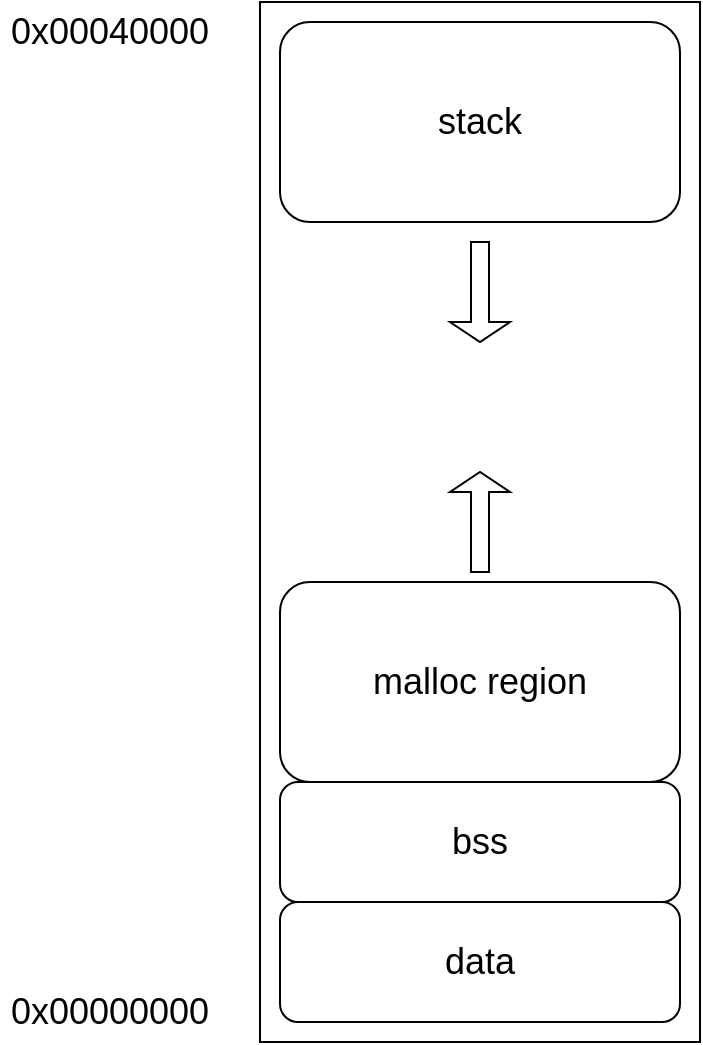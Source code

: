 <mxfile version="15.4.0" type="device"><diagram id="zv3L2fQhJHkKvg3-ZUnu" name="Page-1"><mxGraphModel dx="791" dy="612" grid="1" gridSize="10" guides="1" tooltips="1" connect="1" arrows="1" fold="1" page="1" pageScale="1" pageWidth="1100" pageHeight="850" math="0" shadow="0"><root><mxCell id="0"/><mxCell id="1" parent="0"/><mxCell id="2Qcr-M8htWji5Zb4cpgB-7" value="" style="rounded=0;whiteSpace=wrap;html=1;fontSize=18;" parent="1" vertex="1"><mxGeometry x="190" y="120" width="220" height="520" as="geometry"/></mxCell><mxCell id="2Qcr-M8htWji5Zb4cpgB-2" value="0x00000000" style="text;html=1;strokeColor=none;fillColor=none;align=center;verticalAlign=middle;whiteSpace=wrap;rounded=0;fontSize=18;" parent="1" vertex="1"><mxGeometry x="60" y="610" width="110" height="30" as="geometry"/></mxCell><mxCell id="2Qcr-M8htWji5Zb4cpgB-3" value="data" style="rounded=1;whiteSpace=wrap;html=1;fontSize=18;" parent="1" vertex="1"><mxGeometry x="200" y="570" width="200" height="60" as="geometry"/></mxCell><mxCell id="2Qcr-M8htWji5Zb4cpgB-4" value="bss" style="rounded=1;whiteSpace=wrap;html=1;fontSize=18;" parent="1" vertex="1"><mxGeometry x="200" y="510" width="200" height="60" as="geometry"/></mxCell><mxCell id="2Qcr-M8htWji5Zb4cpgB-5" value="malloc region" style="rounded=1;whiteSpace=wrap;html=1;fontSize=18;" parent="1" vertex="1"><mxGeometry x="200" y="410" width="200" height="100" as="geometry"/></mxCell><mxCell id="2Qcr-M8htWji5Zb4cpgB-6" value="stack" style="rounded=1;whiteSpace=wrap;html=1;fontSize=18;" parent="1" vertex="1"><mxGeometry x="200" y="130" width="200" height="100" as="geometry"/></mxCell><mxCell id="2Qcr-M8htWji5Zb4cpgB-8" value="0x00040000" style="text;html=1;strokeColor=none;fillColor=none;align=center;verticalAlign=middle;whiteSpace=wrap;rounded=0;fontSize=18;" parent="1" vertex="1"><mxGeometry x="60" y="120" width="110" height="30" as="geometry"/></mxCell><mxCell id="2Qcr-M8htWji5Zb4cpgB-9" value="" style="shape=singleArrow;direction=north;whiteSpace=wrap;html=1;fontSize=18;" parent="1" vertex="1"><mxGeometry x="285" y="355" width="30" height="50" as="geometry"/></mxCell><mxCell id="2Qcr-M8htWji5Zb4cpgB-10" value="" style="shape=singleArrow;direction=north;whiteSpace=wrap;html=1;fontSize=18;rotation=-180;" parent="1" vertex="1"><mxGeometry x="285" y="240" width="30" height="50" as="geometry"/></mxCell></root></mxGraphModel></diagram></mxfile>